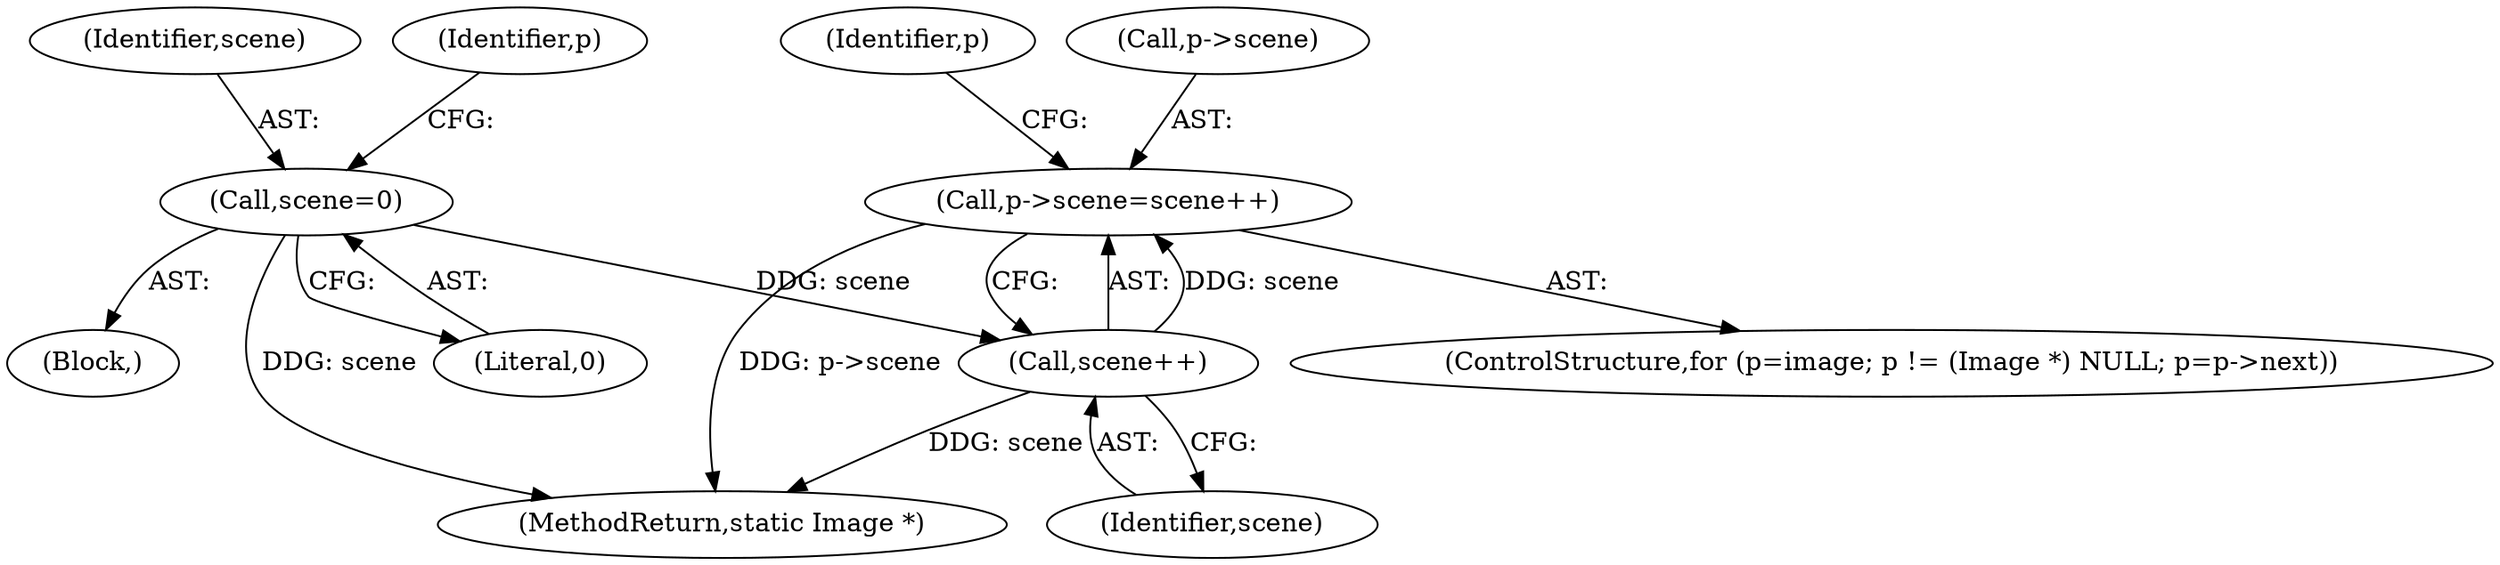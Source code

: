 digraph "0_ImageMagick_e5c063a1007506ba69e97a35effcdef944421c89@pointer" {
"1001849" [label="(Call,p->scene=scene++)"];
"1001853" [label="(Call,scene++)"];
"1001784" [label="(Call,scene=0)"];
"1001785" [label="(Identifier,scene)"];
"1001845" [label="(Identifier,p)"];
"1001781" [label="(Block,)"];
"1001850" [label="(Call,p->scene)"];
"1001854" [label="(Identifier,scene)"];
"1001916" [label="(MethodReturn,static Image *)"];
"1001786" [label="(Literal,0)"];
"1001835" [label="(ControlStructure,for (p=image; p != (Image *) NULL; p=p->next))"];
"1001788" [label="(Identifier,p)"];
"1001849" [label="(Call,p->scene=scene++)"];
"1001853" [label="(Call,scene++)"];
"1001784" [label="(Call,scene=0)"];
"1001849" -> "1001835"  [label="AST: "];
"1001849" -> "1001853"  [label="CFG: "];
"1001850" -> "1001849"  [label="AST: "];
"1001853" -> "1001849"  [label="AST: "];
"1001845" -> "1001849"  [label="CFG: "];
"1001849" -> "1001916"  [label="DDG: p->scene"];
"1001853" -> "1001849"  [label="DDG: scene"];
"1001853" -> "1001854"  [label="CFG: "];
"1001854" -> "1001853"  [label="AST: "];
"1001853" -> "1001916"  [label="DDG: scene"];
"1001784" -> "1001853"  [label="DDG: scene"];
"1001784" -> "1001781"  [label="AST: "];
"1001784" -> "1001786"  [label="CFG: "];
"1001785" -> "1001784"  [label="AST: "];
"1001786" -> "1001784"  [label="AST: "];
"1001788" -> "1001784"  [label="CFG: "];
"1001784" -> "1001916"  [label="DDG: scene"];
}

